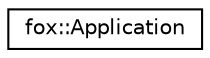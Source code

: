 digraph "Graphical Class Hierarchy"
{
 // LATEX_PDF_SIZE
  edge [fontname="Helvetica",fontsize="10",labelfontname="Helvetica",labelfontsize="10"];
  node [fontname="Helvetica",fontsize="10",shape=record];
  rankdir="LR";
  Node0 [label="fox::Application",height=0.2,width=0.4,color="black", fillcolor="white", style="filled",URL="$classfox_1_1Application.html",tooltip=" "];
}
